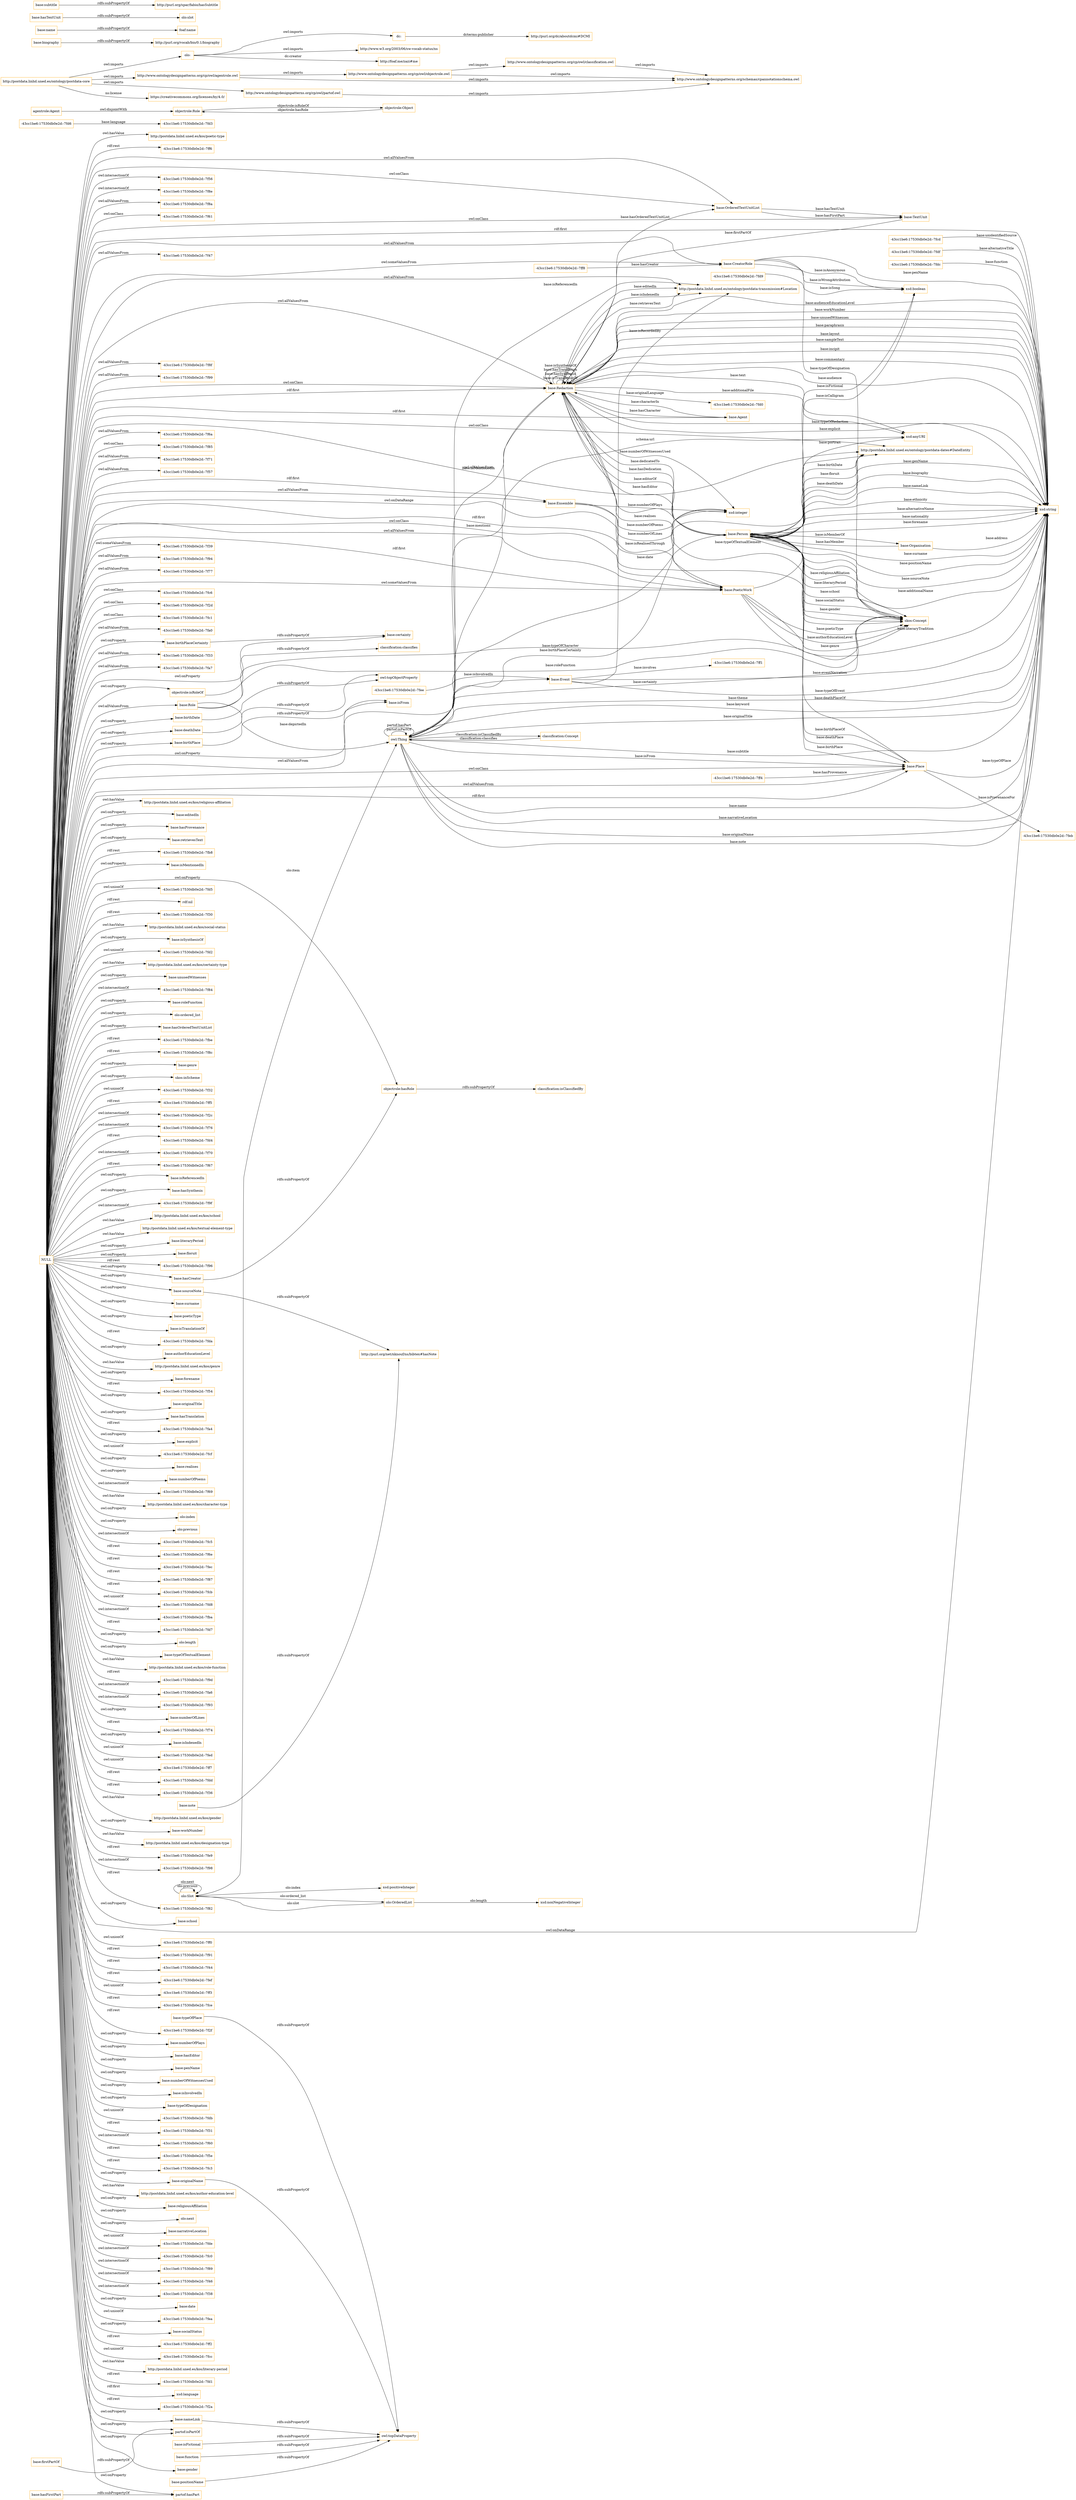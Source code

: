 digraph ar2dtool_diagram { 
rankdir=LR;
size="1501"
node [shape = rectangle, color="orange"]; "-43cc1be6:17530db0e2d:-7f8a" "-43cc1be6:17530db0e2d:-7f61" "base:Role" "base:OrderedTextUnitList" "-43cc1be6:17530db0e2d:-7fd6" "agentrole:Agent" "-43cc1be6:17530db0e2d:-7f47" "base:Agent" "base:CreatorRole" "base:Person" "base:Organisation" "-43cc1be6:17530db0e2d:-7f8f" "-43cc1be6:17530db0e2d:-7fee" "-43cc1be6:17530db0e2d:-7f99" "base:Redaction" "base:Ensemble" "-43cc1be6:17530db0e2d:-7f6a" "-43cc1be6:17530db0e2d:-7fcd" "-43cc1be6:17530db0e2d:-7f85" "-43cc1be6:17530db0e2d:-7fdf" "-43cc1be6:17530db0e2d:-7ff4" "-43cc1be6:17530db0e2d:-7f71" "-43cc1be6:17530db0e2d:-7f57" "base:TextUnit" "-43cc1be6:17530db0e2d:-7fd9" "-43cc1be6:17530db0e2d:-7feb" "skos:Concept" "http://postdata.linhd.uned.es/ontology/postdata-dates#DateEntity" "base:Place" "-43cc1be6:17530db0e2d:-7fdc" "-43cc1be6:17530db0e2d:-7f39" "-43cc1be6:17530db0e2d:-7ff8" "-43cc1be6:17530db0e2d:-7f94" "-43cc1be6:17530db0e2d:-7f77" "base:Event" "-43cc1be6:17530db0e2d:-7fc6" "-43cc1be6:17530db0e2d:-7ff1" "-43cc1be6:17530db0e2d:-7f2d" "-43cc1be6:17530db0e2d:-7fc1" "-43cc1be6:17530db0e2d:-7fa0" "http://postdata.linhd.uned.es/ontology/postdata-transmission#Location" "-43cc1be6:17530db0e2d:-7f33" "-43cc1be6:17530db0e2d:-7fa7" "base:PoeticWork" "owl:Thing" "objectrole:Role" "objectrole:Object" "olo:Slot" "olo:OrderedList" "classification:Concept" ; /*classes style*/
	"base:deathDate" -> "owl:topObjectProperty" [ label = "rdfs:subPropertyOf" ];
	"http://www.ontologydesignpatterns.org/cp/owl/objectrole.owl" -> "http://www.ontologydesignpatterns.org/cp/owl/classification.owl" [ label = "owl:imports" ];
	"http://www.ontologydesignpatterns.org/cp/owl/objectrole.owl" -> "http://www.ontologydesignpatterns.org/schemas/cpannotationschema.owl" [ label = "owl:imports" ];
	"http://www.ontologydesignpatterns.org/cp/owl/classification.owl" -> "http://www.ontologydesignpatterns.org/schemas/cpannotationschema.owl" [ label = "owl:imports" ];
	"base:firstPartOf" -> "partof:isPartOf" [ label = "rdfs:subPropertyOf" ];
	"agentrole:Agent" -> "objectrole:Role" [ label = "owl:disjointWith" ];
	"dc:" -> "http://purl.org/dc/aboutdcmi#DCMI" [ label = "dcterms:publisher" ];
	"olo:" -> "http://www.w3.org/2003/06/sw-vocab-status/ns" [ label = "owl:imports" ];
	"olo:" -> "dc:" [ label = "owl:imports" ];
	"olo:" -> "http://foaf.me/zazi#me" [ label = "dc:creator" ];
	"base:birthPlaceCertainty" -> "base:certainty" [ label = "rdfs:subPropertyOf" ];
	"base:biography" -> "http://purl.org/vocab/bio/0.1/biography" [ label = "rdfs:subPropertyOf" ];
	"objectrole:isRoleOf" -> "classification:classifies" [ label = "rdfs:subPropertyOf" ];
	"base:nameLink" -> "owl:topDataProperty" [ label = "rdfs:subPropertyOf" ];
	"base:sourceNote" -> "http://purl.org/net/nknouf/ns/bibtex#hasNote" [ label = "rdfs:subPropertyOf" ];
	"base:name" -> "foaf:name" [ label = "rdfs:subPropertyOf" ];
	"base:hasTextUnit" -> "olo:slot" [ label = "rdfs:subPropertyOf" ];
	"NULL" -> "base:birthPlace" [ label = "owl:onProperty" ];
	"NULL" -> "http://postdata.linhd.uned.es/kos/religious-affiliation" [ label = "owl:hasValue" ];
	"NULL" -> "base:PoeticWork" [ label = "owl:allValuesFrom" ];
	"NULL" -> "-43cc1be6:17530db0e2d:-7f85" [ label = "owl:onClass" ];
	"NULL" -> "base:CreatorRole" [ label = "owl:someValuesFrom" ];
	"NULL" -> "base:editedIn" [ label = "owl:onProperty" ];
	"NULL" -> "base:Place" [ label = "rdf:first" ];
	"NULL" -> "base:hasProvenance" [ label = "owl:onProperty" ];
	"NULL" -> "base:retrievesText" [ label = "owl:onProperty" ];
	"NULL" -> "base:PoeticWork" [ label = "rdf:first" ];
	"NULL" -> "-43cc1be6:17530db0e2d:-7fb8" [ label = "rdf:rest" ];
	"NULL" -> "base:isMentionedIn" [ label = "owl:onProperty" ];
	"NULL" -> "base:birthDate" [ label = "owl:onProperty" ];
	"NULL" -> "-43cc1be6:17530db0e2d:-7fd5" [ label = "owl:unionOf" ];
	"NULL" -> "rdf:nil" [ label = "rdf:rest" ];
	"NULL" -> "-43cc1be6:17530db0e2d:-7f30" [ label = "rdf:rest" ];
	"NULL" -> "http://postdata.linhd.uned.es/kos/social-status" [ label = "owl:hasValue" ];
	"NULL" -> "base:isSynthesisOf" [ label = "owl:onProperty" ];
	"NULL" -> "base:birthPlaceCertainty" [ label = "owl:onProperty" ];
	"NULL" -> "-43cc1be6:17530db0e2d:-7fd2" [ label = "owl:unionOf" ];
	"NULL" -> "http://postdata.linhd.uned.es/kos/certainty-type" [ label = "owl:hasValue" ];
	"NULL" -> "base:unusedWitnesses" [ label = "owl:onProperty" ];
	"NULL" -> "-43cc1be6:17530db0e2d:-7f84" [ label = "owl:intersectionOf" ];
	"NULL" -> "objectrole:isRoleOf" [ label = "owl:onProperty" ];
	"NULL" -> "base:roleFunction" [ label = "owl:onProperty" ];
	"NULL" -> "-43cc1be6:17530db0e2d:-7f8a" [ label = "owl:allValuesFrom" ];
	"NULL" -> "partof:isPartOf" [ label = "owl:onProperty" ];
	"NULL" -> "olo:ordered_list" [ label = "owl:onProperty" ];
	"NULL" -> "base:hasOrderedTextUnitList" [ label = "owl:onProperty" ];
	"NULL" -> "-43cc1be6:17530db0e2d:-7fbe" [ label = "rdf:rest" ];
	"NULL" -> "-43cc1be6:17530db0e2d:-7f8c" [ label = "rdf:rest" ];
	"NULL" -> "base:Role" [ label = "owl:allValuesFrom" ];
	"NULL" -> "-43cc1be6:17530db0e2d:-7f99" [ label = "owl:allValuesFrom" ];
	"NULL" -> "base:genre" [ label = "owl:onProperty" ];
	"NULL" -> "base:OrderedTextUnitList" [ label = "owl:allValuesFrom" ];
	"NULL" -> "skos:inScheme" [ label = "owl:onProperty" ];
	"NULL" -> "-43cc1be6:17530db0e2d:-7f32" [ label = "owl:unionOf" ];
	"NULL" -> "base:CreatorRole" [ label = "owl:allValuesFrom" ];
	"NULL" -> "http://postdata.linhd.uned.es/ontology/postdata-dates#DateEntity" [ label = "owl:onClass" ];
	"NULL" -> "-43cc1be6:17530db0e2d:-7ff5" [ label = "rdf:rest" ];
	"NULL" -> "base:Ensemble" [ label = "owl:allValuesFrom" ];
	"NULL" -> "-43cc1be6:17530db0e2d:-7f2c" [ label = "owl:intersectionOf" ];
	"NULL" -> "-43cc1be6:17530db0e2d:-7f76" [ label = "owl:intersectionOf" ];
	"NULL" -> "-43cc1be6:17530db0e2d:-7f71" [ label = "owl:allValuesFrom" ];
	"NULL" -> "-43cc1be6:17530db0e2d:-7fd4" [ label = "rdf:rest" ];
	"NULL" -> "-43cc1be6:17530db0e2d:-7f70" [ label = "owl:intersectionOf" ];
	"NULL" -> "-43cc1be6:17530db0e2d:-7f67" [ label = "rdf:rest" ];
	"NULL" -> "-43cc1be6:17530db0e2d:-7fc1" [ label = "owl:onClass" ];
	"NULL" -> "base:isReferencedIn" [ label = "owl:onProperty" ];
	"NULL" -> "base:hasSynthesis" [ label = "owl:onProperty" ];
	"NULL" -> "-43cc1be6:17530db0e2d:-7f9f" [ label = "owl:intersectionOf" ];
	"NULL" -> "base:Agent" [ label = "rdf:first" ];
	"NULL" -> "http://postdata.linhd.uned.es/kos/school" [ label = "owl:hasValue" ];
	"NULL" -> "skos:Concept" [ label = "rdf:first" ];
	"NULL" -> "http://postdata.linhd.uned.es/kos/textual-element-type" [ label = "owl:hasValue" ];
	"NULL" -> "-43cc1be6:17530db0e2d:-7f33" [ label = "owl:allValuesFrom" ];
	"NULL" -> "base:literaryPeriod" [ label = "owl:onProperty" ];
	"NULL" -> "-43cc1be6:17530db0e2d:-7f2d" [ label = "owl:onClass" ];
	"NULL" -> "-43cc1be6:17530db0e2d:-7fa0" [ label = "owl:allValuesFrom" ];
	"NULL" -> "base:floruit" [ label = "owl:onProperty" ];
	"NULL" -> "-43cc1be6:17530db0e2d:-7f96" [ label = "rdf:rest" ];
	"NULL" -> "xsd:string" [ label = "owl:onDataRange" ];
	"NULL" -> "base:surname" [ label = "owl:onProperty" ];
	"NULL" -> "base:poeticType" [ label = "owl:onProperty" ];
	"NULL" -> "base:isTranslationOf" [ label = "owl:onProperty" ];
	"NULL" -> "-43cc1be6:17530db0e2d:-7fda" [ label = "rdf:rest" ];
	"NULL" -> "base:authorEducationLevel" [ label = "owl:onProperty" ];
	"NULL" -> "http://postdata.linhd.uned.es/kos/genre" [ label = "owl:hasValue" ];
	"NULL" -> "base:forename" [ label = "owl:onProperty" ];
	"NULL" -> "-43cc1be6:17530db0e2d:-7f54" [ label = "rdf:rest" ];
	"NULL" -> "base:originalTitle" [ label = "owl:onProperty" ];
	"NULL" -> "base:hasTranslation" [ label = "owl:onProperty" ];
	"NULL" -> "base:Redaction" [ label = "owl:allValuesFrom" ];
	"NULL" -> "-43cc1be6:17530db0e2d:-7fa4" [ label = "rdf:rest" ];
	"NULL" -> "base:explicit" [ label = "owl:onProperty" ];
	"NULL" -> "-43cc1be6:17530db0e2d:-7fcf" [ label = "owl:unionOf" ];
	"NULL" -> "base:realises" [ label = "owl:onProperty" ];
	"NULL" -> "base:numberOfPoems" [ label = "owl:onProperty" ];
	"NULL" -> "base:PoeticWork" [ label = "owl:someValuesFrom" ];
	"NULL" -> "-43cc1be6:17530db0e2d:-7f69" [ label = "owl:intersectionOf" ];
	"NULL" -> "http://postdata.linhd.uned.es/kos/character-type" [ label = "owl:hasValue" ];
	"NULL" -> "olo:index" [ label = "owl:onProperty" ];
	"NULL" -> "olo:previous" [ label = "owl:onProperty" ];
	"NULL" -> "-43cc1be6:17530db0e2d:-7f8f" [ label = "owl:allValuesFrom" ];
	"NULL" -> "-43cc1be6:17530db0e2d:-7fc5" [ label = "owl:intersectionOf" ];
	"NULL" -> "-43cc1be6:17530db0e2d:-7f6e" [ label = "rdf:rest" ];
	"NULL" -> "-43cc1be6:17530db0e2d:-7fec" [ label = "rdf:rest" ];
	"NULL" -> "-43cc1be6:17530db0e2d:-7f87" [ label = "rdf:rest" ];
	"NULL" -> "-43cc1be6:17530db0e2d:-7fcb" [ label = "rdf:rest" ];
	"NULL" -> "-43cc1be6:17530db0e2d:-7fd8" [ label = "owl:unionOf" ];
	"NULL" -> "-43cc1be6:17530db0e2d:-7fba" [ label = "owl:intersectionOf" ];
	"NULL" -> "base:PoeticWork" [ label = "owl:onClass" ];
	"NULL" -> "-43cc1be6:17530db0e2d:-7f6a" [ label = "owl:allValuesFrom" ];
	"NULL" -> "xsd:string" [ label = "rdf:first" ];
	"NULL" -> "-43cc1be6:17530db0e2d:-7fd7" [ label = "rdf:rest" ];
	"NULL" -> "olo:length" [ label = "owl:onProperty" ];
	"NULL" -> "base:typeOfTextualElement" [ label = "owl:onProperty" ];
	"NULL" -> "http://postdata.linhd.uned.es/kos/role-function" [ label = "owl:hasValue" ];
	"NULL" -> "-43cc1be6:17530db0e2d:-7f9d" [ label = "rdf:rest" ];
	"NULL" -> "-43cc1be6:17530db0e2d:-7fa6" [ label = "owl:intersectionOf" ];
	"NULL" -> "-43cc1be6:17530db0e2d:-7f93" [ label = "owl:intersectionOf" ];
	"NULL" -> "-43cc1be6:17530db0e2d:-7f47" [ label = "owl:allValuesFrom" ];
	"NULL" -> "base:numberOfLines" [ label = "owl:onProperty" ];
	"NULL" -> "-43cc1be6:17530db0e2d:-7f74" [ label = "rdf:rest" ];
	"NULL" -> "base:isIndexedIn" [ label = "owl:onProperty" ];
	"NULL" -> "-43cc1be6:17530db0e2d:-7fed" [ label = "owl:unionOf" ];
	"NULL" -> "-43cc1be6:17530db0e2d:-7ff7" [ label = "owl:unionOf" ];
	"NULL" -> "-43cc1be6:17530db0e2d:-7fa7" [ label = "owl:allValuesFrom" ];
	"NULL" -> "-43cc1be6:17530db0e2d:-7fdd" [ label = "rdf:rest" ];
	"NULL" -> "-43cc1be6:17530db0e2d:-7f36" [ label = "rdf:rest" ];
	"NULL" -> "http://postdata.linhd.uned.es/kos/gender" [ label = "owl:hasValue" ];
	"NULL" -> "base:workNumber" [ label = "owl:onProperty" ];
	"NULL" -> "base:hasCreator" [ label = "owl:onProperty" ];
	"NULL" -> "-43cc1be6:17530db0e2d:-7f39" [ label = "owl:someValuesFrom" ];
	"NULL" -> "http://postdata.linhd.uned.es/kos/designation-type" [ label = "owl:hasValue" ];
	"NULL" -> "-43cc1be6:17530db0e2d:-7fe9" [ label = "rdf:rest" ];
	"NULL" -> "base:deathDate" [ label = "owl:onProperty" ];
	"NULL" -> "-43cc1be6:17530db0e2d:-7f98" [ label = "owl:intersectionOf" ];
	"NULL" -> "-43cc1be6:17530db0e2d:-7f94" [ label = "owl:allValuesFrom" ];
	"NULL" -> "-43cc1be6:17530db0e2d:-7f82" [ label = "rdf:rest" ];
	"NULL" -> "base:isFrom" [ label = "owl:onProperty" ];
	"NULL" -> "base:Redaction" [ label = "owl:onClass" ];
	"NULL" -> "base:school" [ label = "owl:onProperty" ];
	"NULL" -> "-43cc1be6:17530db0e2d:-7ff0" [ label = "owl:unionOf" ];
	"NULL" -> "-43cc1be6:17530db0e2d:-7f91" [ label = "rdf:rest" ];
	"NULL" -> "xsd:integer" [ label = "owl:onDataRange" ];
	"NULL" -> "-43cc1be6:17530db0e2d:-7f77" [ label = "owl:allValuesFrom" ];
	"NULL" -> "-43cc1be6:17530db0e2d:-7f44" [ label = "rdf:rest" ];
	"NULL" -> "-43cc1be6:17530db0e2d:-7fef" [ label = "rdf:rest" ];
	"NULL" -> "-43cc1be6:17530db0e2d:-7ff3" [ label = "owl:unionOf" ];
	"NULL" -> "-43cc1be6:17530db0e2d:-7fce" [ label = "rdf:rest" ];
	"NULL" -> "-43cc1be6:17530db0e2d:-7f2f" [ label = "rdf:rest" ];
	"NULL" -> "objectrole:hasRole" [ label = "owl:onProperty" ];
	"NULL" -> "partof:hasPart" [ label = "owl:onProperty" ];
	"NULL" -> "base:Place" [ label = "owl:onClass" ];
	"NULL" -> "base:numberOfPlays" [ label = "owl:onProperty" ];
	"NULL" -> "base:hasEditor" [ label = "owl:onProperty" ];
	"NULL" -> "base:penName" [ label = "owl:onProperty" ];
	"NULL" -> "base:nameLink" [ label = "owl:onProperty" ];
	"NULL" -> "base:Ensemble" [ label = "rdf:first" ];
	"NULL" -> "base:numberOfWitnessesUsed" [ label = "owl:onProperty" ];
	"NULL" -> "base:isInvolvedIn" [ label = "owl:onProperty" ];
	"NULL" -> "base:typeOfDesignation" [ label = "owl:onProperty" ];
	"NULL" -> "-43cc1be6:17530db0e2d:-7fc6" [ label = "owl:onClass" ];
	"NULL" -> "-43cc1be6:17530db0e2d:-7fdb" [ label = "owl:unionOf" ];
	"NULL" -> "http://postdata.linhd.uned.es/ontology/postdata-transmission#Location" [ label = "owl:allValuesFrom" ];
	"NULL" -> "-43cc1be6:17530db0e2d:-7f31" [ label = "rdf:rest" ];
	"NULL" -> "base:Redaction" [ label = "rdf:first" ];
	"NULL" -> "-43cc1be6:17530db0e2d:-7f60" [ label = "owl:intersectionOf" ];
	"NULL" -> "-43cc1be6:17530db0e2d:-7f5e" [ label = "rdf:rest" ];
	"NULL" -> "-43cc1be6:17530db0e2d:-7fc3" [ label = "rdf:rest" ];
	"NULL" -> "http://postdata.linhd.uned.es/kos/author-education-level" [ label = "owl:hasValue" ];
	"NULL" -> "base:originalName" [ label = "owl:onProperty" ];
	"NULL" -> "base:religiousAffiliation" [ label = "owl:onProperty" ];
	"NULL" -> "-43cc1be6:17530db0e2d:-7f61" [ label = "owl:onClass" ];
	"NULL" -> "olo:next" [ label = "owl:onProperty" ];
	"NULL" -> "base:sourceNote" [ label = "owl:onProperty" ];
	"NULL" -> "base:narrativeLocation" [ label = "owl:onProperty" ];
	"NULL" -> "-43cc1be6:17530db0e2d:-7fde" [ label = "owl:unionOf" ];
	"NULL" -> "-43cc1be6:17530db0e2d:-7fc0" [ label = "owl:intersectionOf" ];
	"NULL" -> "-43cc1be6:17530db0e2d:-7f89" [ label = "owl:intersectionOf" ];
	"NULL" -> "-43cc1be6:17530db0e2d:-7f46" [ label = "owl:intersectionOf" ];
	"NULL" -> "-43cc1be6:17530db0e2d:-7f38" [ label = "owl:intersectionOf" ];
	"NULL" -> "base:certainty" [ label = "owl:onProperty" ];
	"NULL" -> "base:date" [ label = "owl:onProperty" ];
	"NULL" -> "-43cc1be6:17530db0e2d:-7fea" [ label = "owl:unionOf" ];
	"NULL" -> "base:socialStatus" [ label = "owl:onProperty" ];
	"NULL" -> "-43cc1be6:17530db0e2d:-7ff2" [ label = "rdf:rest" ];
	"NULL" -> "base:TextUnit" [ label = "owl:onClass" ];
	"NULL" -> "base:Place" [ label = "owl:allValuesFrom" ];
	"NULL" -> "-43cc1be6:17530db0e2d:-7fcc" [ label = "owl:unionOf" ];
	"NULL" -> "http://postdata.linhd.uned.es/kos/literary-period" [ label = "owl:hasValue" ];
	"NULL" -> "http://postdata.linhd.uned.es/ontology/postdata-dates#DateEntity" [ label = "owl:allValuesFrom" ];
	"NULL" -> "-43cc1be6:17530db0e2d:-7fd1" [ label = "rdf:rest" ];
	"NULL" -> "-43cc1be6:17530db0e2d:-7f57" [ label = "owl:allValuesFrom" ];
	"NULL" -> "xsd:language" [ label = "rdf:first" ];
	"NULL" -> "-43cc1be6:17530db0e2d:-7f2a" [ label = "rdf:rest" ];
	"NULL" -> "base:gender" [ label = "owl:onProperty" ];
	"NULL" -> "http://postdata.linhd.uned.es/kos/poetic-type" [ label = "owl:hasValue" ];
	"NULL" -> "-43cc1be6:17530db0e2d:-7ff6" [ label = "rdf:rest" ];
	"NULL" -> "base:OrderedTextUnitList" [ label = "owl:onClass" ];
	"NULL" -> "base:Event" [ label = "owl:allValuesFrom" ];
	"NULL" -> "-43cc1be6:17530db0e2d:-7f56" [ label = "owl:intersectionOf" ];
	"NULL" -> "-43cc1be6:17530db0e2d:-7f8e" [ label = "owl:intersectionOf" ];
	"base:hasFirstPart" -> "partof:hasPart" [ label = "rdfs:subPropertyOf" ];
	"base:hasCreator" -> "objectrole:hasRole" [ label = "rdfs:subPropertyOf" ];
	"base:birthPlace" -> "base:isFrom" [ label = "rdfs:subPropertyOf" ];
	"http://www.ontologydesignpatterns.org/cp/owl/agentrole.owl" -> "http://www.ontologydesignpatterns.org/cp/owl/objectrole.owl" [ label = "owl:imports" ];
	"http://www.ontologydesignpatterns.org/cp/owl/agentrole.owl" -> "http://www.ontologydesignpatterns.org/schemas/cpannotationschema.owl" [ label = "owl:imports" ];
	"base:isFictional" -> "owl:topDataProperty" [ label = "rdfs:subPropertyOf" ];
	"base:subtitle" -> "http://purl.org/spar/fabio/hasSubtitle" [ label = "rdfs:subPropertyOf" ];
	"base:function" -> "owl:topDataProperty" [ label = "rdfs:subPropertyOf" ];
	"base:originalName" -> "owl:topDataProperty" [ label = "rdfs:subPropertyOf" ];
	"http://www.ontologydesignpatterns.org/cp/owl/partof.owl" -> "http://www.ontologydesignpatterns.org/schemas/cpannotationschema.owl" [ label = "owl:imports" ];
	"http://postdata.linhd.uned.es/ontology/postdata-core" -> "https://creativecommons.org/licenses/by/4.0/" [ label = "ns:license" ];
	"http://postdata.linhd.uned.es/ontology/postdata-core" -> "http://www.ontologydesignpatterns.org/cp/owl/partof.owl" [ label = "owl:imports" ];
	"http://postdata.linhd.uned.es/ontology/postdata-core" -> "http://www.ontologydesignpatterns.org/cp/owl/agentrole.owl" [ label = "owl:imports" ];
	"http://postdata.linhd.uned.es/ontology/postdata-core" -> "olo:" [ label = "owl:imports" ];
	"base:note" -> "http://purl.org/net/nknouf/ns/bibtex#hasNote" [ label = "rdfs:subPropertyOf" ];
	"base:birthDate" -> "owl:topObjectProperty" [ label = "rdfs:subPropertyOf" ];
	"base:positionName" -> "owl:topDataProperty" [ label = "rdfs:subPropertyOf" ];
	"objectrole:hasRole" -> "classification:isClassifiedBy" [ label = "rdfs:subPropertyOf" ];
	"base:typeOfPlace" -> "owl:topDataProperty" [ label = "rdfs:subPropertyOf" ];
	"base:Redaction" -> "owl:Thing" [ label = "base:mentions" ];
	"base:Person" -> "xsd:boolean" [ label = "base:isFictional" ];
	"owl:Thing" -> "xsd:string" [ label = "base:narrativeLocation" ];
	"base:CreatorRole" -> "xsd:string" [ label = "base:penName" ];
	"base:Person" -> "base:Place" [ label = "base:deathPlace" ];
	"base:Ensemble" -> "xsd:integer" [ label = "base:numberOfLines" ];
	"base:Redaction" -> "xsd:string" [ label = "base:audienceEducationLevel" ];
	"base:Event" -> "xsd:string" [ label = "base:eventNarration" ];
	"base:Redaction" -> "xsd:string" [ label = "base:workNumber" ];
	"owl:Thing" -> "xsd:string" [ label = "base:originalName" ];
	"base:OrderedTextUnitList" -> "base:TextUnit" [ label = "base:hasTextUnit" ];
	"base:Redaction" -> "base:Person" [ label = "base:hasEditor" ];
	"olo:Slot" -> "olo:Slot" [ label = "olo:previous" ];
	"base:Redaction" -> "xsd:string" [ label = "base:unusedWitnesses" ];
	"base:Place" -> "base:Person" [ label = "base:deathPlaceOf" ];
	"base:Person" -> "http://postdata.linhd.uned.es/ontology/postdata-dates#DateEntity" [ label = "base:floruit" ];
	"base:Person" -> "xsd:string" [ label = "base:surname" ];
	"base:Person" -> "xsd:string" [ label = "base:positionName" ];
	"classification:Concept" -> "owl:Thing" [ label = "classification:classifies" ];
	"-43cc1be6:17530db0e2d:-7ff8" -> "base:CreatorRole" [ label = "base:hasCreator" ];
	"base:Redaction" -> "xsd:string" [ label = "base:paraphrasis" ];
	"base:Person" -> "base:Redaction" [ label = "base:hasDedication" ];
	"base:Event" -> "xsd:string" [ label = "base:typeOfEvent" ];
	"base:Person" -> "http://postdata.linhd.uned.es/ontology/postdata-dates#DateEntity" [ label = "base:deathDate" ];
	"base:Person" -> "base:Place" [ label = "base:birthPlace" ];
	"base:Event" -> "http://postdata.linhd.uned.es/ontology/postdata-transmission#Location" [ label = "base:isRecordedBy" ];
	"base:CreatorRole" -> "xsd:boolean" [ label = "base:isAnonymous" ];
	"base:Redaction" -> "base:Agent" [ label = "base:hasCharacter" ];
	"base:Redaction" -> "xsd:anyURI" [ label = "base:text" ];
	"base:Redaction" -> "xsd:anyURI" [ label = "base:additionalFile" ];
	"base:Person" -> "base:Organisation" [ label = "base:isMemberOf" ];
	"base:Redaction" -> "xsd:string" [ label = "base:layout" ];
	"base:PoeticWork" -> "xsd:boolean" [ label = "base:isCalligram" ];
	"olo:Slot" -> "olo:OrderedList" [ label = "olo:ordered_list" ];
	"base:Redaction" -> "http://postdata.linhd.uned.es/ontology/postdata-transmission#Location" [ label = "base:editedIn" ];
	"base:Redaction" -> "skos:Concept" [ label = "base:typeOfTextualElement" ];
	"olo:OrderedList" -> "xsd:nonNegativeInteger" [ label = "olo:length" ];
	"-43cc1be6:17530db0e2d:-7fee" -> "base:Event" [ label = "base:isInvolvedIn" ];
	"base:PoeticWork" -> "base:Redaction" [ label = "base:isRealisedThrough" ];
	"base:Redaction" -> "base:PoeticWork" [ label = "base:realises" ];
	"base:Person" -> "skos:Concept" [ label = "base:religiousAffiliation" ];
	"base:Person" -> "xsd:string" [ label = "base:sourceNote" ];
	"base:Redaction" -> "xsd:string" [ label = "base:sampleText" ];
	"base:Redaction" -> "xsd:string" [ label = "base:incipit" ];
	"base:Person" -> "http://postdata.linhd.uned.es/ontology/postdata-dates#DateEntity" [ label = "base:birthDate" ];
	"base:Person" -> "owl:Thing" [ label = "base:birthPlaceCertainty" ];
	"base:Person" -> "skos:Concept" [ label = "base:literaryPeriod" ];
	"base:Person" -> "xsd:string" [ label = "base:additionalName" ];
	"base:Person" -> "xsd:string" [ label = "base:genName" ];
	"base:Person" -> "base:Redaction" [ label = "base:editorOf" ];
	"base:CreatorRole" -> "skos:Concept" [ label = "base:typeOfDesignation" ];
	"base:Person" -> "xsd:string" [ label = "base:biography" ];
	"base:Redaction" -> "base:Redaction" [ label = "base:isTranslationOf" ];
	"owl:Thing" -> "skos:Concept" [ label = "base:certainty" ];
	"base:Redaction" -> "base:Redaction" [ label = "base:hasSynthesis" ];
	"olo:OrderedList" -> "olo:Slot" [ label = "olo:slot" ];
	"base:Person" -> "skos:Concept" [ label = "base:school" ];
	"olo:Slot" -> "olo:Slot" [ label = "olo:next" ];
	"owl:Thing" -> "xsd:anyURI" [ label = "schema:url" ];
	"owl:Thing" -> "http://postdata.linhd.uned.es/ontology/postdata-transmission#Location" [ label = "base:isReferencedIn" ];
	"base:PoeticWork" -> "xsd:string" [ label = "base:literaryTradition" ];
	"owl:Thing" -> "xsd:string" [ label = "base:note" ];
	"-43cc1be6:17530db0e2d:-7fcd" -> "xsd:string" [ label = "base:unidentifiedSource" ];
	"owl:Thing" -> "xsd:string" [ label = "base:theme" ];
	"base:Event" -> "-43cc1be6:17530db0e2d:-7ff1" [ label = "base:involves" ];
	"base:Role" -> "skos:Concept" [ label = "base:roleFunction" ];
	"base:PoeticWork" -> "skos:Concept" [ label = "base:poeticType" ];
	"olo:Slot" -> "owl:Thing" [ label = "olo:item" ];
	"base:Place" -> "xsd:string" [ label = "base:typeOfPlace" ];
	"-43cc1be6:17530db0e2d:-7fd9" -> "xsd:boolean" [ label = "base:isSong" ];
	"base:Person" -> "xsd:string" [ label = "base:nameLink" ];
	"base:Ensemble" -> "xsd:integer" [ label = "base:numberOfPlays" ];
	"base:Place" -> "base:Person" [ label = "base:birthPlaceOf" ];
	"base:Redaction" -> "http://postdata.linhd.uned.es/ontology/postdata-transmission#Location" [ label = "base:isIndexedIn" ];
	"base:Person" -> "xsd:string" [ label = "base:ethnicity" ];
	"owl:Thing" -> "xsd:string" [ label = "base:keyword" ];
	"base:Redaction" -> "xsd:string" [ label = "base:commentary" ];
	"base:Redaction" -> "base:OrderedTextUnitList" [ label = "base:hasOrderedTextUnitList" ];
	"owl:Thing" -> "xsd:string" [ label = "base:originalTitle" ];
	"base:Person" -> "skos:Concept" [ label = "base:socialStatus" ];
	"owl:Thing" -> "classification:Concept" [ label = "classification:isClassifiedBy" ];
	"owl:Thing" -> "owl:Thing" [ label = "partof:isPartOf" ];
	"olo:Slot" -> "xsd:positiveInteger" [ label = "olo:index" ];
	"-43cc1be6:17530db0e2d:-7fdc" -> "xsd:string" [ label = "base:function" ];
	"base:PoeticWork" -> "skos:Concept" [ label = "base:authorEducationLevel" ];
	"owl:Thing" -> "base:Place" [ label = "base:isFrom" ];
	"base:Redaction" -> "base:Redaction" [ label = "base:hasTranslation" ];
	"base:CreatorRole" -> "xsd:boolean" [ label = "base:isWrongAttribution" ];
	"owl:Thing" -> "http://postdata.linhd.uned.es/ontology/postdata-dates#DateEntity" [ label = "base:date" ];
	"base:TextUnit" -> "base:Redaction" [ label = "base:firstPartOf" ];
	"base:Person" -> "xsd:string" [ label = "base:alternativeName" ];
	"objectrole:Object" -> "objectrole:Role" [ label = "objectrole:hasRole" ];
	"-43cc1be6:17530db0e2d:-7ff4" -> "base:Place" [ label = "base:hasProvenance" ];
	"base:Person" -> "xsd:string" [ label = "base:nationality" ];
	"owl:Thing" -> "base:Redaction" [ label = "base:isMentionedIn" ];
	"base:OrderedTextUnitList" -> "base:TextUnit" [ label = "base:hasFirstPart" ];
	"base:Person" -> "xsd:anyURI" [ label = "base:portrait" ];
	"-43cc1be6:17530db0e2d:-7fdf" -> "xsd:string" [ label = "base:alternativeTitle" ];
	"base:Organisation" -> "xsd:string" [ label = "base:address" ];
	"base:Role" -> "skos:Concept" [ label = "base:typeOfCharacter" ];
	"base:Organisation" -> "base:Person" [ label = "base:hasMember" ];
	"base:Place" -> "-43cc1be6:17530db0e2d:-7feb" [ label = "base:isProvenanceFor" ];
	"base:Redaction" -> "xsd:string" [ label = "base:explicit" ];
	"owl:Thing" -> "xsd:string" [ label = "base:subtitle" ];
	"base:Redaction" -> "http://postdata.linhd.uned.es/ontology/postdata-transmission#Location" [ label = "base:retrievesText" ];
	"base:Person" -> "skos:Concept" [ label = "base:gender" ];
	"base:PoeticWork" -> "skos:Concept" [ label = "base:genre" ];
	"owl:Thing" -> "xsd:string" [ label = "base:name" ];
	"base:Redaction" -> "base:Person" [ label = "base:dedicatedTo" ];
	"base:Person" -> "xsd:string" [ label = "base:forename" ];
	"base:Redaction" -> "xsd:string" [ label = "base:audience" ];
	"base:Ensemble" -> "xsd:integer" [ label = "base:numberOfPoems" ];
	"base:Redaction" -> "xsd:string" [ label = "base:typeOfRedaction" ];
	"base:Redaction" -> "xsd:integer" [ label = "base:numberOfWitnessesUsed" ];
	"base:Redaction" -> "-43cc1be6:17530db0e2d:-7fd0" [ label = "base:originalLanguage" ];
	"owl:Thing" -> "owl:Thing" [ label = "partof:hasPart" ];
	"base:Role" -> "owl:Thing" [ label = "base:depictedIn" ];
	"base:Agent" -> "base:Redaction" [ label = "base:characterIn" ];
	"-43cc1be6:17530db0e2d:-7fd6" -> "-43cc1be6:17530db0e2d:-7fd3" [ label = "base:language" ];
	"objectrole:Role" -> "objectrole:Object" [ label = "objectrole:isRoleOf" ];
	"base:Redaction" -> "base:Redaction" [ label = "base:isSynthesisOf" ];

}

